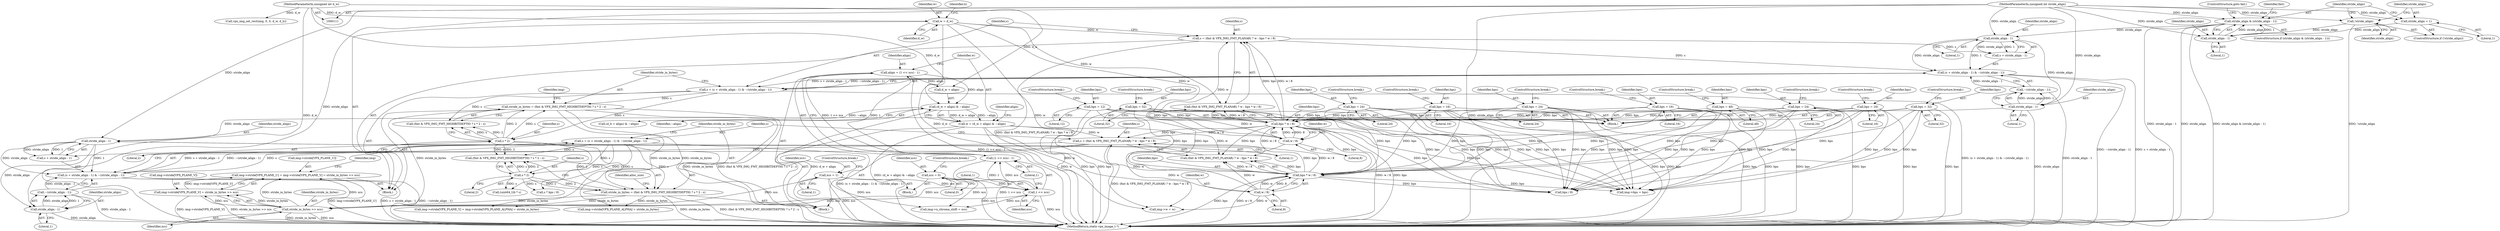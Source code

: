 digraph "0_Android_55cd1dd7c8d0a3de907d22e0f12718733f4e41d9@array" {
"1000502" [label="(Call,img->stride[VPX_PLANE_U] = img->stride[VPX_PLANE_V] = stride_in_bytes >> xcs)"];
"1000508" [label="(Call,img->stride[VPX_PLANE_V] = stride_in_bytes >> xcs)"];
"1000514" [label="(Call,stride_in_bytes >> xcs)"];
"1000290" [label="(Call,stride_in_bytes = (fmt & VPX_IMG_FMT_HIGHBITDEPTH) ? s * 2 : s)"];
"1000296" [label="(Call,s * 2)"];
"1000278" [label="(Call,s = (s + stride_align - 1) & ~(stride_align - 1))"];
"1000280" [label="(Call,(s + stride_align - 1) & ~(stride_align - 1))"];
"1000266" [label="(Call,s = (fmt & VPX_IMG_FMT_PLANAR) ? w : bps * w / 8)"];
"1000275" [label="(Call,w / 8)"];
"1000260" [label="(Call,w = d_w)"];
"1000114" [label="(MethodParameterIn,unsigned int d_w)"];
"1000273" [label="(Call,bps * w / 8)"];
"1000167" [label="(Call,bps = 24)"];
"1000186" [label="(Call,bps = 12)"];
"1000208" [label="(Call,bps = 32)"];
"1000178" [label="(Call,bps = 16)"];
"1000218" [label="(Call,bps = 16)"];
"1000213" [label="(Call,bps = 48)"];
"1000202" [label="(Call,bps = 24)"];
"1000192" [label="(Call,bps = 16)"];
"1000161" [label="(Call,bps = 32)"];
"1000197" [label="(Call,bps = 24)"];
"1000283" [label="(Call,stride_align - 1)"];
"1000148" [label="(Call,stride_align & (stride_align - 1))"];
"1000150" [label="(Call,stride_align - 1)"];
"1000142" [label="(Call,!stride_align)"];
"1000117" [label="(MethodParameterIn,unsigned int stride_align)"];
"1000144" [label="(Call,stride_align = 1)"];
"1000286" [label="(Call,~(stride_align - 1))"];
"1000287" [label="(Call,stride_align - 1)"];
"1000390" [label="(Call,stride_in_bytes = (fmt & VPX_IMG_FMT_HIGHBITDEPTH) ? s * 2 : s)"];
"1000396" [label="(Call,s * 2)"];
"1000378" [label="(Call,s = (s + stride_align - 1) & ~(stride_align - 1))"];
"1000380" [label="(Call,(s + stride_align - 1) & ~(stride_align - 1))"];
"1000366" [label="(Call,s = (fmt & VPX_IMG_FMT_PLANAR) ? w : bps * w / 8)"];
"1000375" [label="(Call,w / 8)"];
"1000345" [label="(Call,w = (d_w + align) & ~align)"];
"1000347" [label="(Call,(d_w + align) & ~align)"];
"1000338" [label="(Call,align = (1 << xcs) - 1)"];
"1000340" [label="(Call,(1 << xcs) - 1)"];
"1000341" [label="(Call,1 << xcs)"];
"1000232" [label="(Call,xcs = 1)"];
"1000237" [label="(Call,xcs = 0)"];
"1000373" [label="(Call,bps * w / 8)"];
"1000383" [label="(Call,stride_align - 1)"];
"1000386" [label="(Call,~(stride_align - 1))"];
"1000387" [label="(Call,stride_align - 1)"];
"1000509" [label="(Call,img->stride[VPX_PLANE_V])"];
"1000412" [label="(Call,bps / 8)"];
"1000397" [label="(Identifier,s)"];
"1000484" [label="(Call,img->bps = bps)"];
"1000181" [label="(ControlStructure,break;)"];
"1000170" [label="(ControlStructure,break;)"];
"1000415" [label="(Call,(uint64_t)h * s)"];
"1000147" [label="(ControlStructure,if (stride_align & (stride_align - 1)))"];
"1000142" [label="(Call,!stride_align)"];
"1000192" [label="(Call,bps = 16)"];
"1000213" [label="(Call,bps = 48)"];
"1000260" [label="(Call,w = d_w)"];
"1000189" [label="(ControlStructure,break;)"];
"1000298" [label="(Literal,2)"];
"1000378" [label="(Call,s = (s + stride_align - 1) & ~(stride_align - 1))"];
"1000290" [label="(Call,stride_in_bytes = (fmt & VPX_IMG_FMT_HIGHBITDEPTH) ? s * 2 : s)"];
"1000169" [label="(Literal,24)"];
"1000202" [label="(Call,bps = 24)"];
"1000220" [label="(Literal,16)"];
"1000151" [label="(Identifier,stride_align)"];
"1000296" [label="(Call,s * 2)"];
"1000348" [label="(Call,d_w + align)"];
"1000376" [label="(Identifier,w)"];
"1000340" [label="(Call,(1 << xcs) - 1)"];
"1000474" [label="(Call,img->x_chroma_shift = xcs)"];
"1000224" [label="(Block,)"];
"1000114" [label="(MethodParameterIn,unsigned int d_w)"];
"1000266" [label="(Call,s = (fmt & VPX_IMG_FMT_PLANAR) ? w : bps * w / 8)"];
"1000163" [label="(Literal,32)"];
"1000164" [label="(ControlStructure,break;)"];
"1000186" [label="(Call,bps = 12)"];
"1000373" [label="(Call,bps * w / 8)"];
"1000380" [label="(Call,(s + stride_align - 1) & ~(stride_align - 1))"];
"1000162" [label="(Identifier,bps)"];
"1000221" [label="(ControlStructure,break;)"];
"1000209" [label="(Identifier,bps)"];
"1000410" [label="(Call,s * bps / 8)"];
"1000195" [label="(ControlStructure,break;)"];
"1000208" [label="(Call,bps = 32)"];
"1000141" [label="(ControlStructure,if (!stride_align))"];
"1000261" [label="(Identifier,w)"];
"1000198" [label="(Identifier,bps)"];
"1000143" [label="(Identifier,stride_align)"];
"1000361" [label="(Call,(d_h + align) & ~align)"];
"1000516" [label="(Identifier,xcs)"];
"1000368" [label="(Call,(fmt & VPX_IMG_FMT_PLANAR) ? w : bps * w / 8)"];
"1000344" [label="(Literal,1)"];
"1000291" [label="(Identifier,stride_in_bytes)"];
"1000148" [label="(Call,stride_align & (stride_align - 1))"];
"1000276" [label="(Identifier,w)"];
"1000285" [label="(Literal,1)"];
"1000238" [label="(Identifier,xcs)"];
"1000384" [label="(Identifier,stride_align)"];
"1000392" [label="(Call,(fmt & VPX_IMG_FMT_HIGHBITDEPTH) ? s * 2 : s)"];
"1000203" [label="(Identifier,bps)"];
"1000515" [label="(Identifier,stride_in_bytes)"];
"1000215" [label="(Literal,48)"];
"1000338" [label="(Call,align = (1 << xcs) - 1)"];
"1000489" [label="(Call,img->stride[VPX_PLANE_Y] = img->stride[VPX_PLANE_ALPHA] = stride_in_bytes)"];
"1000153" [label="(ControlStructure,goto fail;)"];
"1000149" [label="(Identifier,stride_align)"];
"1000286" [label="(Call,~(stride_align - 1))"];
"1000386" [label="(Call,~(stride_align - 1))"];
"1000280" [label="(Call,(s + stride_align - 1) & ~(stride_align - 1))"];
"1000502" [label="(Call,img->stride[VPX_PLANE_U] = img->stride[VPX_PLANE_V] = stride_in_bytes >> xcs)"];
"1000379" [label="(Identifier,s)"];
"1000219" [label="(Identifier,bps)"];
"1000264" [label="(Identifier,h)"];
"1000503" [label="(Call,img->stride[VPX_PLANE_U])"];
"1000375" [label="(Call,w / 8)"];
"1000388" [label="(Identifier,stride_align)"];
"1000194" [label="(Literal,16)"];
"1000383" [label="(Call,stride_align - 1)"];
"1000161" [label="(Call,bps = 32)"];
"1000464" [label="(Call,img->w = w)"];
"1000387" [label="(Call,stride_align - 1)"];
"1000367" [label="(Identifier,s)"];
"1000341" [label="(Call,1 << xcs)"];
"1000117" [label="(MethodParameterIn,unsigned int stride_align)"];
"1000353" [label="(Identifier,align)"];
"1000167" [label="(Call,bps = 24)"];
"1000237" [label="(Call,xcs = 0)"];
"1000390" [label="(Call,stride_in_bytes = (fmt & VPX_IMG_FMT_HIGHBITDEPTH) ? s * 2 : s)"];
"1000187" [label="(Identifier,bps)"];
"1000389" [label="(Literal,1)"];
"1000508" [label="(Call,img->stride[VPX_PLANE_V] = stride_in_bytes >> xcs)"];
"1000278" [label="(Call,s = (s + stride_align - 1) & ~(stride_align - 1))"];
"1000283" [label="(Call,stride_align - 1)"];
"1000188" [label="(Literal,12)"];
"1000204" [label="(Literal,24)"];
"1000152" [label="(Literal,1)"];
"1000514" [label="(Call,stride_in_bytes >> xcs)"];
"1000146" [label="(Literal,1)"];
"1000210" [label="(Literal,32)"];
"1000156" [label="(Block,)"];
"1000289" [label="(Literal,1)"];
"1000351" [label="(Identifier,~align)"];
"1000235" [label="(ControlStructure,break;)"];
"1000520" [label="(Identifier,img)"];
"1000297" [label="(Identifier,s)"];
"1000199" [label="(Literal,24)"];
"1000234" [label="(Literal,1)"];
"1000292" [label="(Call,(fmt & VPX_IMG_FMT_HIGHBITDEPTH) ? s * 2 : s)"];
"1000178" [label="(Call,bps = 16)"];
"1000287" [label="(Call,stride_align - 1)"];
"1000150" [label="(Call,stride_align - 1)"];
"1000345" [label="(Call,w = (d_w + align) & ~align)"];
"1000205" [label="(ControlStructure,break;)"];
"1000519" [label="(Call,vpx_img_set_rect(img, 0, 0, d_w, d_h))"];
"1000495" [label="(Call,img->stride[VPX_PLANE_ALPHA] = stride_in_bytes)"];
"1000232" [label="(Call,xcs = 1)"];
"1000381" [label="(Call,s + stride_align - 1)"];
"1000401" [label="(Identifier,alloc_size)"];
"1000343" [label="(Identifier,xcs)"];
"1000284" [label="(Identifier,stride_align)"];
"1000262" [label="(Identifier,d_w)"];
"1000218" [label="(Call,bps = 16)"];
"1000339" [label="(Identifier,align)"];
"1000233" [label="(Identifier,xcs)"];
"1000267" [label="(Identifier,s)"];
"1000155" [label="(Identifier,fmt)"];
"1000273" [label="(Call,bps * w / 8)"];
"1000216" [label="(ControlStructure,break;)"];
"1000342" [label="(Literal,1)"];
"1000366" [label="(Call,s = (fmt & VPX_IMG_FMT_PLANAR) ? w : bps * w / 8)"];
"1000532" [label="(MethodReturn,static vpx_image_t *)"];
"1000279" [label="(Identifier,s)"];
"1000179" [label="(Identifier,bps)"];
"1000145" [label="(Identifier,stride_align)"];
"1000240" [label="(ControlStructure,break;)"];
"1000302" [label="(Identifier,img)"];
"1000288" [label="(Identifier,stride_align)"];
"1000119" [label="(Block,)"];
"1000144" [label="(Call,stride_align = 1)"];
"1000168" [label="(Identifier,bps)"];
"1000268" [label="(Call,(fmt & VPX_IMG_FMT_PLANAR) ? w : bps * w / 8)"];
"1000275" [label="(Call,w / 8)"];
"1000346" [label="(Identifier,w)"];
"1000347" [label="(Call,(d_w + align) & ~align)"];
"1000197" [label="(Call,bps = 24)"];
"1000398" [label="(Literal,2)"];
"1000277" [label="(Literal,8)"];
"1000336" [label="(Block,)"];
"1000281" [label="(Call,s + stride_align - 1)"];
"1000200" [label="(ControlStructure,break;)"];
"1000391" [label="(Identifier,stride_in_bytes)"];
"1000214" [label="(Identifier,bps)"];
"1000239" [label="(Literal,0)"];
"1000385" [label="(Literal,1)"];
"1000377" [label="(Literal,8)"];
"1000374" [label="(Identifier,bps)"];
"1000180" [label="(Literal,16)"];
"1000211" [label="(ControlStructure,break;)"];
"1000193" [label="(Identifier,bps)"];
"1000274" [label="(Identifier,bps)"];
"1000396" [label="(Call,s * 2)"];
"1000502" -> "1000119"  [label="AST: "];
"1000502" -> "1000508"  [label="CFG: "];
"1000503" -> "1000502"  [label="AST: "];
"1000508" -> "1000502"  [label="AST: "];
"1000520" -> "1000502"  [label="CFG: "];
"1000502" -> "1000532"  [label="DDG: img->stride[VPX_PLANE_U]"];
"1000508" -> "1000502"  [label="DDG: img->stride[VPX_PLANE_V]"];
"1000514" -> "1000502"  [label="DDG: stride_in_bytes"];
"1000514" -> "1000502"  [label="DDG: xcs"];
"1000508" -> "1000514"  [label="CFG: "];
"1000509" -> "1000508"  [label="AST: "];
"1000514" -> "1000508"  [label="AST: "];
"1000508" -> "1000532"  [label="DDG: img->stride[VPX_PLANE_V]"];
"1000508" -> "1000532"  [label="DDG: stride_in_bytes >> xcs"];
"1000514" -> "1000508"  [label="DDG: stride_in_bytes"];
"1000514" -> "1000508"  [label="DDG: xcs"];
"1000514" -> "1000516"  [label="CFG: "];
"1000515" -> "1000514"  [label="AST: "];
"1000516" -> "1000514"  [label="AST: "];
"1000514" -> "1000532"  [label="DDG: stride_in_bytes"];
"1000514" -> "1000532"  [label="DDG: xcs"];
"1000290" -> "1000514"  [label="DDG: stride_in_bytes"];
"1000390" -> "1000514"  [label="DDG: stride_in_bytes"];
"1000232" -> "1000514"  [label="DDG: xcs"];
"1000341" -> "1000514"  [label="DDG: xcs"];
"1000237" -> "1000514"  [label="DDG: xcs"];
"1000290" -> "1000119"  [label="AST: "];
"1000290" -> "1000292"  [label="CFG: "];
"1000291" -> "1000290"  [label="AST: "];
"1000292" -> "1000290"  [label="AST: "];
"1000302" -> "1000290"  [label="CFG: "];
"1000290" -> "1000532"  [label="DDG: stride_in_bytes"];
"1000290" -> "1000532"  [label="DDG: (fmt & VPX_IMG_FMT_HIGHBITDEPTH) ? s * 2 : s"];
"1000296" -> "1000290"  [label="DDG: s"];
"1000296" -> "1000290"  [label="DDG: 2"];
"1000278" -> "1000290"  [label="DDG: s"];
"1000290" -> "1000489"  [label="DDG: stride_in_bytes"];
"1000290" -> "1000495"  [label="DDG: stride_in_bytes"];
"1000296" -> "1000292"  [label="AST: "];
"1000296" -> "1000298"  [label="CFG: "];
"1000297" -> "1000296"  [label="AST: "];
"1000298" -> "1000296"  [label="AST: "];
"1000292" -> "1000296"  [label="CFG: "];
"1000296" -> "1000292"  [label="DDG: s"];
"1000296" -> "1000292"  [label="DDG: 2"];
"1000278" -> "1000296"  [label="DDG: s"];
"1000296" -> "1000390"  [label="DDG: s"];
"1000296" -> "1000390"  [label="DDG: 2"];
"1000296" -> "1000392"  [label="DDG: s"];
"1000296" -> "1000392"  [label="DDG: 2"];
"1000278" -> "1000119"  [label="AST: "];
"1000278" -> "1000280"  [label="CFG: "];
"1000279" -> "1000278"  [label="AST: "];
"1000280" -> "1000278"  [label="AST: "];
"1000291" -> "1000278"  [label="CFG: "];
"1000278" -> "1000532"  [label="DDG: (s + stride_align - 1) & ~(stride_align - 1)"];
"1000280" -> "1000278"  [label="DDG: s + stride_align - 1"];
"1000280" -> "1000278"  [label="DDG: ~(stride_align - 1)"];
"1000278" -> "1000292"  [label="DDG: s"];
"1000280" -> "1000286"  [label="CFG: "];
"1000281" -> "1000280"  [label="AST: "];
"1000286" -> "1000280"  [label="AST: "];
"1000280" -> "1000532"  [label="DDG: ~(stride_align - 1)"];
"1000280" -> "1000532"  [label="DDG: s + stride_align - 1"];
"1000266" -> "1000280"  [label="DDG: s"];
"1000283" -> "1000280"  [label="DDG: stride_align"];
"1000283" -> "1000280"  [label="DDG: 1"];
"1000286" -> "1000280"  [label="DDG: stride_align - 1"];
"1000266" -> "1000119"  [label="AST: "];
"1000266" -> "1000268"  [label="CFG: "];
"1000267" -> "1000266"  [label="AST: "];
"1000268" -> "1000266"  [label="AST: "];
"1000279" -> "1000266"  [label="CFG: "];
"1000266" -> "1000532"  [label="DDG: (fmt & VPX_IMG_FMT_PLANAR) ? w : bps * w / 8"];
"1000275" -> "1000266"  [label="DDG: w"];
"1000260" -> "1000266"  [label="DDG: w"];
"1000273" -> "1000266"  [label="DDG: bps"];
"1000273" -> "1000266"  [label="DDG: w / 8"];
"1000266" -> "1000281"  [label="DDG: s"];
"1000275" -> "1000273"  [label="AST: "];
"1000275" -> "1000277"  [label="CFG: "];
"1000276" -> "1000275"  [label="AST: "];
"1000277" -> "1000275"  [label="AST: "];
"1000273" -> "1000275"  [label="CFG: "];
"1000275" -> "1000268"  [label="DDG: w"];
"1000275" -> "1000273"  [label="DDG: w"];
"1000275" -> "1000273"  [label="DDG: 8"];
"1000260" -> "1000275"  [label="DDG: w"];
"1000275" -> "1000464"  [label="DDG: w"];
"1000260" -> "1000119"  [label="AST: "];
"1000260" -> "1000262"  [label="CFG: "];
"1000261" -> "1000260"  [label="AST: "];
"1000262" -> "1000260"  [label="AST: "];
"1000264" -> "1000260"  [label="CFG: "];
"1000260" -> "1000532"  [label="DDG: d_w"];
"1000114" -> "1000260"  [label="DDG: d_w"];
"1000260" -> "1000268"  [label="DDG: w"];
"1000260" -> "1000464"  [label="DDG: w"];
"1000114" -> "1000111"  [label="AST: "];
"1000114" -> "1000532"  [label="DDG: d_w"];
"1000114" -> "1000347"  [label="DDG: d_w"];
"1000114" -> "1000348"  [label="DDG: d_w"];
"1000114" -> "1000519"  [label="DDG: d_w"];
"1000273" -> "1000268"  [label="AST: "];
"1000274" -> "1000273"  [label="AST: "];
"1000268" -> "1000273"  [label="CFG: "];
"1000273" -> "1000532"  [label="DDG: w / 8"];
"1000273" -> "1000532"  [label="DDG: bps"];
"1000273" -> "1000268"  [label="DDG: bps"];
"1000273" -> "1000268"  [label="DDG: w / 8"];
"1000167" -> "1000273"  [label="DDG: bps"];
"1000186" -> "1000273"  [label="DDG: bps"];
"1000208" -> "1000273"  [label="DDG: bps"];
"1000178" -> "1000273"  [label="DDG: bps"];
"1000218" -> "1000273"  [label="DDG: bps"];
"1000213" -> "1000273"  [label="DDG: bps"];
"1000202" -> "1000273"  [label="DDG: bps"];
"1000192" -> "1000273"  [label="DDG: bps"];
"1000161" -> "1000273"  [label="DDG: bps"];
"1000197" -> "1000273"  [label="DDG: bps"];
"1000273" -> "1000366"  [label="DDG: bps"];
"1000273" -> "1000366"  [label="DDG: w / 8"];
"1000273" -> "1000368"  [label="DDG: bps"];
"1000273" -> "1000368"  [label="DDG: w / 8"];
"1000273" -> "1000373"  [label="DDG: bps"];
"1000273" -> "1000412"  [label="DDG: bps"];
"1000273" -> "1000484"  [label="DDG: bps"];
"1000167" -> "1000156"  [label="AST: "];
"1000167" -> "1000169"  [label="CFG: "];
"1000168" -> "1000167"  [label="AST: "];
"1000169" -> "1000167"  [label="AST: "];
"1000170" -> "1000167"  [label="CFG: "];
"1000167" -> "1000532"  [label="DDG: bps"];
"1000167" -> "1000373"  [label="DDG: bps"];
"1000167" -> "1000412"  [label="DDG: bps"];
"1000167" -> "1000484"  [label="DDG: bps"];
"1000186" -> "1000156"  [label="AST: "];
"1000186" -> "1000188"  [label="CFG: "];
"1000187" -> "1000186"  [label="AST: "];
"1000188" -> "1000186"  [label="AST: "];
"1000189" -> "1000186"  [label="CFG: "];
"1000186" -> "1000532"  [label="DDG: bps"];
"1000186" -> "1000373"  [label="DDG: bps"];
"1000186" -> "1000412"  [label="DDG: bps"];
"1000186" -> "1000484"  [label="DDG: bps"];
"1000208" -> "1000156"  [label="AST: "];
"1000208" -> "1000210"  [label="CFG: "];
"1000209" -> "1000208"  [label="AST: "];
"1000210" -> "1000208"  [label="AST: "];
"1000211" -> "1000208"  [label="CFG: "];
"1000208" -> "1000532"  [label="DDG: bps"];
"1000208" -> "1000373"  [label="DDG: bps"];
"1000208" -> "1000412"  [label="DDG: bps"];
"1000208" -> "1000484"  [label="DDG: bps"];
"1000178" -> "1000156"  [label="AST: "];
"1000178" -> "1000180"  [label="CFG: "];
"1000179" -> "1000178"  [label="AST: "];
"1000180" -> "1000178"  [label="AST: "];
"1000181" -> "1000178"  [label="CFG: "];
"1000178" -> "1000532"  [label="DDG: bps"];
"1000178" -> "1000373"  [label="DDG: bps"];
"1000178" -> "1000412"  [label="DDG: bps"];
"1000178" -> "1000484"  [label="DDG: bps"];
"1000218" -> "1000156"  [label="AST: "];
"1000218" -> "1000220"  [label="CFG: "];
"1000219" -> "1000218"  [label="AST: "];
"1000220" -> "1000218"  [label="AST: "];
"1000221" -> "1000218"  [label="CFG: "];
"1000218" -> "1000532"  [label="DDG: bps"];
"1000218" -> "1000373"  [label="DDG: bps"];
"1000218" -> "1000412"  [label="DDG: bps"];
"1000218" -> "1000484"  [label="DDG: bps"];
"1000213" -> "1000156"  [label="AST: "];
"1000213" -> "1000215"  [label="CFG: "];
"1000214" -> "1000213"  [label="AST: "];
"1000215" -> "1000213"  [label="AST: "];
"1000216" -> "1000213"  [label="CFG: "];
"1000213" -> "1000532"  [label="DDG: bps"];
"1000213" -> "1000373"  [label="DDG: bps"];
"1000213" -> "1000412"  [label="DDG: bps"];
"1000213" -> "1000484"  [label="DDG: bps"];
"1000202" -> "1000156"  [label="AST: "];
"1000202" -> "1000204"  [label="CFG: "];
"1000203" -> "1000202"  [label="AST: "];
"1000204" -> "1000202"  [label="AST: "];
"1000205" -> "1000202"  [label="CFG: "];
"1000202" -> "1000532"  [label="DDG: bps"];
"1000202" -> "1000373"  [label="DDG: bps"];
"1000202" -> "1000412"  [label="DDG: bps"];
"1000202" -> "1000484"  [label="DDG: bps"];
"1000192" -> "1000156"  [label="AST: "];
"1000192" -> "1000194"  [label="CFG: "];
"1000193" -> "1000192"  [label="AST: "];
"1000194" -> "1000192"  [label="AST: "];
"1000195" -> "1000192"  [label="CFG: "];
"1000192" -> "1000532"  [label="DDG: bps"];
"1000192" -> "1000373"  [label="DDG: bps"];
"1000192" -> "1000412"  [label="DDG: bps"];
"1000192" -> "1000484"  [label="DDG: bps"];
"1000161" -> "1000156"  [label="AST: "];
"1000161" -> "1000163"  [label="CFG: "];
"1000162" -> "1000161"  [label="AST: "];
"1000163" -> "1000161"  [label="AST: "];
"1000164" -> "1000161"  [label="CFG: "];
"1000161" -> "1000532"  [label="DDG: bps"];
"1000161" -> "1000373"  [label="DDG: bps"];
"1000161" -> "1000412"  [label="DDG: bps"];
"1000161" -> "1000484"  [label="DDG: bps"];
"1000197" -> "1000156"  [label="AST: "];
"1000197" -> "1000199"  [label="CFG: "];
"1000198" -> "1000197"  [label="AST: "];
"1000199" -> "1000197"  [label="AST: "];
"1000200" -> "1000197"  [label="CFG: "];
"1000197" -> "1000532"  [label="DDG: bps"];
"1000197" -> "1000373"  [label="DDG: bps"];
"1000197" -> "1000412"  [label="DDG: bps"];
"1000197" -> "1000484"  [label="DDG: bps"];
"1000283" -> "1000281"  [label="AST: "];
"1000283" -> "1000285"  [label="CFG: "];
"1000284" -> "1000283"  [label="AST: "];
"1000285" -> "1000283"  [label="AST: "];
"1000281" -> "1000283"  [label="CFG: "];
"1000283" -> "1000281"  [label="DDG: stride_align"];
"1000283" -> "1000281"  [label="DDG: 1"];
"1000148" -> "1000283"  [label="DDG: stride_align"];
"1000117" -> "1000283"  [label="DDG: stride_align"];
"1000283" -> "1000287"  [label="DDG: stride_align"];
"1000148" -> "1000147"  [label="AST: "];
"1000148" -> "1000150"  [label="CFG: "];
"1000149" -> "1000148"  [label="AST: "];
"1000150" -> "1000148"  [label="AST: "];
"1000153" -> "1000148"  [label="CFG: "];
"1000155" -> "1000148"  [label="CFG: "];
"1000148" -> "1000532"  [label="DDG: stride_align"];
"1000148" -> "1000532"  [label="DDG: stride_align & (stride_align - 1)"];
"1000148" -> "1000532"  [label="DDG: stride_align - 1"];
"1000150" -> "1000148"  [label="DDG: stride_align"];
"1000150" -> "1000148"  [label="DDG: 1"];
"1000117" -> "1000148"  [label="DDG: stride_align"];
"1000150" -> "1000152"  [label="CFG: "];
"1000151" -> "1000150"  [label="AST: "];
"1000152" -> "1000150"  [label="AST: "];
"1000142" -> "1000150"  [label="DDG: stride_align"];
"1000144" -> "1000150"  [label="DDG: stride_align"];
"1000117" -> "1000150"  [label="DDG: stride_align"];
"1000142" -> "1000141"  [label="AST: "];
"1000142" -> "1000143"  [label="CFG: "];
"1000143" -> "1000142"  [label="AST: "];
"1000145" -> "1000142"  [label="CFG: "];
"1000149" -> "1000142"  [label="CFG: "];
"1000142" -> "1000532"  [label="DDG: !stride_align"];
"1000117" -> "1000142"  [label="DDG: stride_align"];
"1000117" -> "1000111"  [label="AST: "];
"1000117" -> "1000532"  [label="DDG: stride_align"];
"1000117" -> "1000144"  [label="DDG: stride_align"];
"1000117" -> "1000287"  [label="DDG: stride_align"];
"1000117" -> "1000383"  [label="DDG: stride_align"];
"1000117" -> "1000387"  [label="DDG: stride_align"];
"1000144" -> "1000141"  [label="AST: "];
"1000144" -> "1000146"  [label="CFG: "];
"1000145" -> "1000144"  [label="AST: "];
"1000146" -> "1000144"  [label="AST: "];
"1000149" -> "1000144"  [label="CFG: "];
"1000286" -> "1000287"  [label="CFG: "];
"1000287" -> "1000286"  [label="AST: "];
"1000286" -> "1000532"  [label="DDG: stride_align - 1"];
"1000287" -> "1000286"  [label="DDG: stride_align"];
"1000287" -> "1000286"  [label="DDG: 1"];
"1000287" -> "1000289"  [label="CFG: "];
"1000288" -> "1000287"  [label="AST: "];
"1000289" -> "1000287"  [label="AST: "];
"1000287" -> "1000532"  [label="DDG: stride_align"];
"1000287" -> "1000383"  [label="DDG: stride_align"];
"1000390" -> "1000336"  [label="AST: "];
"1000390" -> "1000392"  [label="CFG: "];
"1000391" -> "1000390"  [label="AST: "];
"1000392" -> "1000390"  [label="AST: "];
"1000401" -> "1000390"  [label="CFG: "];
"1000390" -> "1000532"  [label="DDG: (fmt & VPX_IMG_FMT_HIGHBITDEPTH) ? s * 2 : s"];
"1000390" -> "1000532"  [label="DDG: stride_in_bytes"];
"1000396" -> "1000390"  [label="DDG: s"];
"1000396" -> "1000390"  [label="DDG: 2"];
"1000378" -> "1000390"  [label="DDG: s"];
"1000390" -> "1000489"  [label="DDG: stride_in_bytes"];
"1000390" -> "1000495"  [label="DDG: stride_in_bytes"];
"1000396" -> "1000392"  [label="AST: "];
"1000396" -> "1000398"  [label="CFG: "];
"1000397" -> "1000396"  [label="AST: "];
"1000398" -> "1000396"  [label="AST: "];
"1000392" -> "1000396"  [label="CFG: "];
"1000396" -> "1000392"  [label="DDG: s"];
"1000396" -> "1000392"  [label="DDG: 2"];
"1000378" -> "1000396"  [label="DDG: s"];
"1000396" -> "1000410"  [label="DDG: s"];
"1000396" -> "1000415"  [label="DDG: s"];
"1000378" -> "1000336"  [label="AST: "];
"1000378" -> "1000380"  [label="CFG: "];
"1000379" -> "1000378"  [label="AST: "];
"1000380" -> "1000378"  [label="AST: "];
"1000391" -> "1000378"  [label="CFG: "];
"1000378" -> "1000532"  [label="DDG: (s + stride_align - 1) & ~(stride_align - 1)"];
"1000380" -> "1000378"  [label="DDG: s + stride_align - 1"];
"1000380" -> "1000378"  [label="DDG: ~(stride_align - 1)"];
"1000378" -> "1000392"  [label="DDG: s"];
"1000378" -> "1000410"  [label="DDG: s"];
"1000378" -> "1000415"  [label="DDG: s"];
"1000380" -> "1000386"  [label="CFG: "];
"1000381" -> "1000380"  [label="AST: "];
"1000386" -> "1000380"  [label="AST: "];
"1000380" -> "1000532"  [label="DDG: ~(stride_align - 1)"];
"1000380" -> "1000532"  [label="DDG: s + stride_align - 1"];
"1000366" -> "1000380"  [label="DDG: s"];
"1000383" -> "1000380"  [label="DDG: stride_align"];
"1000383" -> "1000380"  [label="DDG: 1"];
"1000386" -> "1000380"  [label="DDG: stride_align - 1"];
"1000366" -> "1000336"  [label="AST: "];
"1000366" -> "1000368"  [label="CFG: "];
"1000367" -> "1000366"  [label="AST: "];
"1000368" -> "1000366"  [label="AST: "];
"1000379" -> "1000366"  [label="CFG: "];
"1000366" -> "1000532"  [label="DDG: (fmt & VPX_IMG_FMT_PLANAR) ? w : bps * w / 8"];
"1000375" -> "1000366"  [label="DDG: w"];
"1000345" -> "1000366"  [label="DDG: w"];
"1000373" -> "1000366"  [label="DDG: bps"];
"1000373" -> "1000366"  [label="DDG: w / 8"];
"1000366" -> "1000381"  [label="DDG: s"];
"1000375" -> "1000373"  [label="AST: "];
"1000375" -> "1000377"  [label="CFG: "];
"1000376" -> "1000375"  [label="AST: "];
"1000377" -> "1000375"  [label="AST: "];
"1000373" -> "1000375"  [label="CFG: "];
"1000375" -> "1000368"  [label="DDG: w"];
"1000375" -> "1000373"  [label="DDG: w"];
"1000375" -> "1000373"  [label="DDG: 8"];
"1000345" -> "1000375"  [label="DDG: w"];
"1000375" -> "1000464"  [label="DDG: w"];
"1000345" -> "1000336"  [label="AST: "];
"1000345" -> "1000347"  [label="CFG: "];
"1000346" -> "1000345"  [label="AST: "];
"1000347" -> "1000345"  [label="AST: "];
"1000353" -> "1000345"  [label="CFG: "];
"1000345" -> "1000532"  [label="DDG: (d_w + align) & ~align"];
"1000347" -> "1000345"  [label="DDG: d_w + align"];
"1000347" -> "1000345"  [label="DDG: ~align"];
"1000345" -> "1000368"  [label="DDG: w"];
"1000345" -> "1000464"  [label="DDG: w"];
"1000347" -> "1000351"  [label="CFG: "];
"1000348" -> "1000347"  [label="AST: "];
"1000351" -> "1000347"  [label="AST: "];
"1000347" -> "1000532"  [label="DDG: d_w + align"];
"1000338" -> "1000347"  [label="DDG: align"];
"1000347" -> "1000361"  [label="DDG: ~align"];
"1000338" -> "1000336"  [label="AST: "];
"1000338" -> "1000340"  [label="CFG: "];
"1000339" -> "1000338"  [label="AST: "];
"1000340" -> "1000338"  [label="AST: "];
"1000346" -> "1000338"  [label="CFG: "];
"1000338" -> "1000532"  [label="DDG: (1 << xcs) - 1"];
"1000340" -> "1000338"  [label="DDG: 1 << xcs"];
"1000340" -> "1000338"  [label="DDG: 1"];
"1000338" -> "1000348"  [label="DDG: align"];
"1000340" -> "1000344"  [label="CFG: "];
"1000341" -> "1000340"  [label="AST: "];
"1000344" -> "1000340"  [label="AST: "];
"1000340" -> "1000532"  [label="DDG: 1 << xcs"];
"1000341" -> "1000340"  [label="DDG: 1"];
"1000341" -> "1000340"  [label="DDG: xcs"];
"1000341" -> "1000343"  [label="CFG: "];
"1000342" -> "1000341"  [label="AST: "];
"1000343" -> "1000341"  [label="AST: "];
"1000344" -> "1000341"  [label="CFG: "];
"1000341" -> "1000532"  [label="DDG: xcs"];
"1000232" -> "1000341"  [label="DDG: xcs"];
"1000237" -> "1000341"  [label="DDG: xcs"];
"1000341" -> "1000474"  [label="DDG: xcs"];
"1000232" -> "1000224"  [label="AST: "];
"1000232" -> "1000234"  [label="CFG: "];
"1000233" -> "1000232"  [label="AST: "];
"1000234" -> "1000232"  [label="AST: "];
"1000235" -> "1000232"  [label="CFG: "];
"1000232" -> "1000532"  [label="DDG: xcs"];
"1000232" -> "1000474"  [label="DDG: xcs"];
"1000237" -> "1000224"  [label="AST: "];
"1000237" -> "1000239"  [label="CFG: "];
"1000238" -> "1000237"  [label="AST: "];
"1000239" -> "1000237"  [label="AST: "];
"1000240" -> "1000237"  [label="CFG: "];
"1000237" -> "1000532"  [label="DDG: xcs"];
"1000237" -> "1000474"  [label="DDG: xcs"];
"1000373" -> "1000368"  [label="AST: "];
"1000374" -> "1000373"  [label="AST: "];
"1000368" -> "1000373"  [label="CFG: "];
"1000373" -> "1000532"  [label="DDG: w / 8"];
"1000373" -> "1000532"  [label="DDG: bps"];
"1000373" -> "1000368"  [label="DDG: bps"];
"1000373" -> "1000368"  [label="DDG: w / 8"];
"1000373" -> "1000412"  [label="DDG: bps"];
"1000373" -> "1000484"  [label="DDG: bps"];
"1000383" -> "1000381"  [label="AST: "];
"1000383" -> "1000385"  [label="CFG: "];
"1000384" -> "1000383"  [label="AST: "];
"1000385" -> "1000383"  [label="AST: "];
"1000381" -> "1000383"  [label="CFG: "];
"1000383" -> "1000381"  [label="DDG: stride_align"];
"1000383" -> "1000381"  [label="DDG: 1"];
"1000383" -> "1000387"  [label="DDG: stride_align"];
"1000386" -> "1000387"  [label="CFG: "];
"1000387" -> "1000386"  [label="AST: "];
"1000386" -> "1000532"  [label="DDG: stride_align - 1"];
"1000387" -> "1000386"  [label="DDG: stride_align"];
"1000387" -> "1000386"  [label="DDG: 1"];
"1000387" -> "1000389"  [label="CFG: "];
"1000388" -> "1000387"  [label="AST: "];
"1000389" -> "1000387"  [label="AST: "];
"1000387" -> "1000532"  [label="DDG: stride_align"];
}
